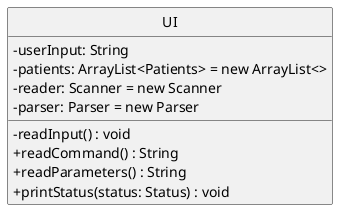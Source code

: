 @startuml
hide circle
skinparam classAttributeIconSize 0
class UI {
-userInput: String
-patients: ArrayList<Patients> = new ArrayList<>
-reader: Scanner = new Scanner
-parser: Parser = new Parser
-readInput() : void
+readCommand() : String
+readParameters() : String
+printStatus(status: Status) : void
}

@enduml
